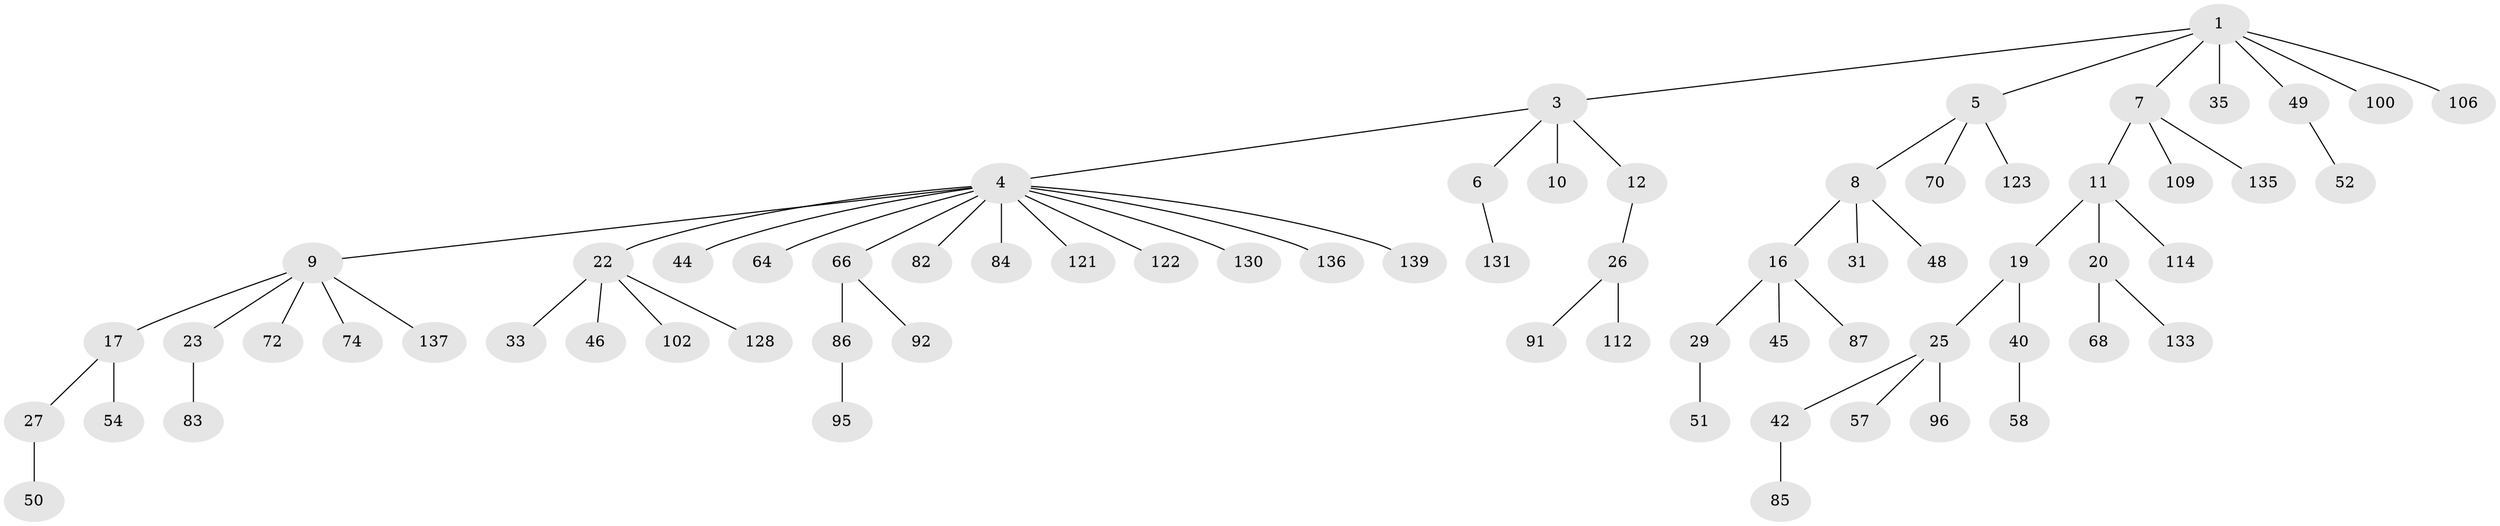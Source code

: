 // original degree distribution, {4: 0.07142857142857142, 5: 0.07142857142857142, 2: 0.2357142857142857, 6: 0.02142857142857143, 1: 0.5285714285714286, 3: 0.07142857142857142}
// Generated by graph-tools (version 1.1) at 2025/15/03/09/25 04:15:24]
// undirected, 70 vertices, 69 edges
graph export_dot {
graph [start="1"]
  node [color=gray90,style=filled];
  1 [super="+2"];
  3;
  4 [super="+13+15"];
  5;
  6;
  7 [super="+119+127+56+43"];
  8;
  9;
  10;
  11;
  12;
  16 [super="+28+24+21"];
  17 [super="+94+37"];
  19 [super="+75"];
  20 [super="+55+81+39"];
  22 [super="+30+59"];
  23 [super="+34+93+61"];
  25;
  26;
  27;
  29 [super="+115"];
  31 [super="+89"];
  33;
  35 [super="+36"];
  40 [super="+62"];
  42 [super="+73"];
  44 [super="+71"];
  45 [super="+47"];
  46 [super="+117"];
  48 [super="+79"];
  49;
  50;
  51;
  52 [super="+53"];
  54;
  57;
  58;
  64;
  66 [super="+101+78+90"];
  68 [super="+104"];
  70;
  72;
  74 [super="+120"];
  82;
  83;
  84 [super="+88"];
  85;
  86;
  87 [super="+107"];
  91;
  92;
  95;
  96;
  100 [super="+105"];
  102;
  106;
  109;
  112;
  114;
  121;
  122;
  123;
  128;
  130;
  131;
  133;
  135;
  136;
  137;
  139;
  1 -- 3;
  1 -- 7;
  1 -- 106;
  1 -- 49;
  1 -- 35;
  1 -- 100;
  1 -- 5;
  3 -- 4;
  3 -- 6;
  3 -- 10;
  3 -- 12;
  4 -- 9;
  4 -- 64;
  4 -- 82;
  4 -- 22;
  4 -- 121;
  4 -- 122;
  4 -- 44;
  4 -- 66;
  4 -- 130;
  4 -- 84;
  4 -- 136;
  4 -- 139;
  5 -- 8;
  5 -- 70;
  5 -- 123;
  6 -- 131;
  7 -- 11;
  7 -- 135;
  7 -- 109;
  8 -- 16;
  8 -- 31;
  8 -- 48;
  9 -- 17;
  9 -- 23;
  9 -- 72;
  9 -- 74;
  9 -- 137;
  11 -- 19;
  11 -- 20;
  11 -- 114;
  12 -- 26;
  16 -- 87;
  16 -- 45;
  16 -- 29;
  17 -- 27;
  17 -- 54;
  19 -- 25;
  19 -- 40;
  20 -- 133;
  20 -- 68;
  22 -- 128;
  22 -- 33;
  22 -- 102;
  22 -- 46;
  23 -- 83;
  25 -- 42;
  25 -- 57;
  25 -- 96;
  26 -- 91;
  26 -- 112;
  27 -- 50;
  29 -- 51;
  40 -- 58;
  42 -- 85;
  49 -- 52;
  66 -- 86;
  66 -- 92;
  86 -- 95;
}
